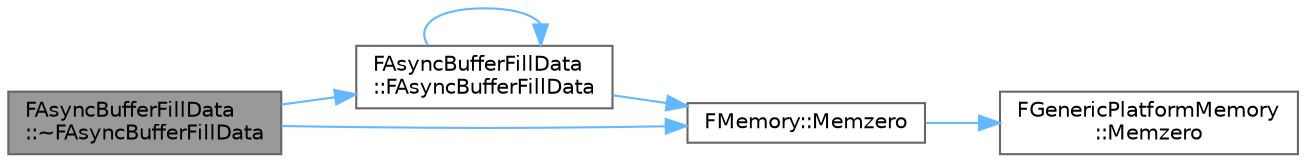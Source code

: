 digraph "FAsyncBufferFillData::~FAsyncBufferFillData"
{
 // INTERACTIVE_SVG=YES
 // LATEX_PDF_SIZE
  bgcolor="transparent";
  edge [fontname=Helvetica,fontsize=10,labelfontname=Helvetica,labelfontsize=10];
  node [fontname=Helvetica,fontsize=10,shape=box,height=0.2,width=0.4];
  rankdir="LR";
  Node1 [id="Node000001",label="FAsyncBufferFillData\l::~FAsyncBufferFillData",height=0.2,width=0.4,color="gray40", fillcolor="grey60", style="filled", fontcolor="black",tooltip="Destructor, frees memory and zeros everything."];
  Node1 -> Node2 [id="edge1_Node000001_Node000002",color="steelblue1",style="solid",tooltip=" "];
  Node2 [id="Node000002",label="FAsyncBufferFillData\l::FAsyncBufferFillData",height=0.2,width=0.4,color="grey40", fillcolor="white", style="filled",URL="$d1/d59/structFAsyncBufferFillData.html#a97ff00f7abd4923d950617a90af30ea5",tooltip="Constructor, just zeros everything."];
  Node2 -> Node2 [id="edge2_Node000002_Node000002",color="steelblue1",style="solid",tooltip=" "];
  Node2 -> Node3 [id="edge3_Node000002_Node000003",color="steelblue1",style="solid",tooltip=" "];
  Node3 [id="Node000003",label="FMemory::Memzero",height=0.2,width=0.4,color="grey40", fillcolor="white", style="filled",URL="$de/d4a/structFMemory.html#a0604bcc0825d833d31f8fbe97c8fce85",tooltip=" "];
  Node3 -> Node4 [id="edge4_Node000003_Node000004",color="steelblue1",style="solid",tooltip=" "];
  Node4 [id="Node000004",label="FGenericPlatformMemory\l::Memzero",height=0.2,width=0.4,color="grey40", fillcolor="white", style="filled",URL="$d3/dfd/structFGenericPlatformMemory.html#a47a70c53809a3610287304eb64c4cd57",tooltip=" "];
  Node1 -> Node3 [id="edge5_Node000001_Node000003",color="steelblue1",style="solid",tooltip=" "];
}
